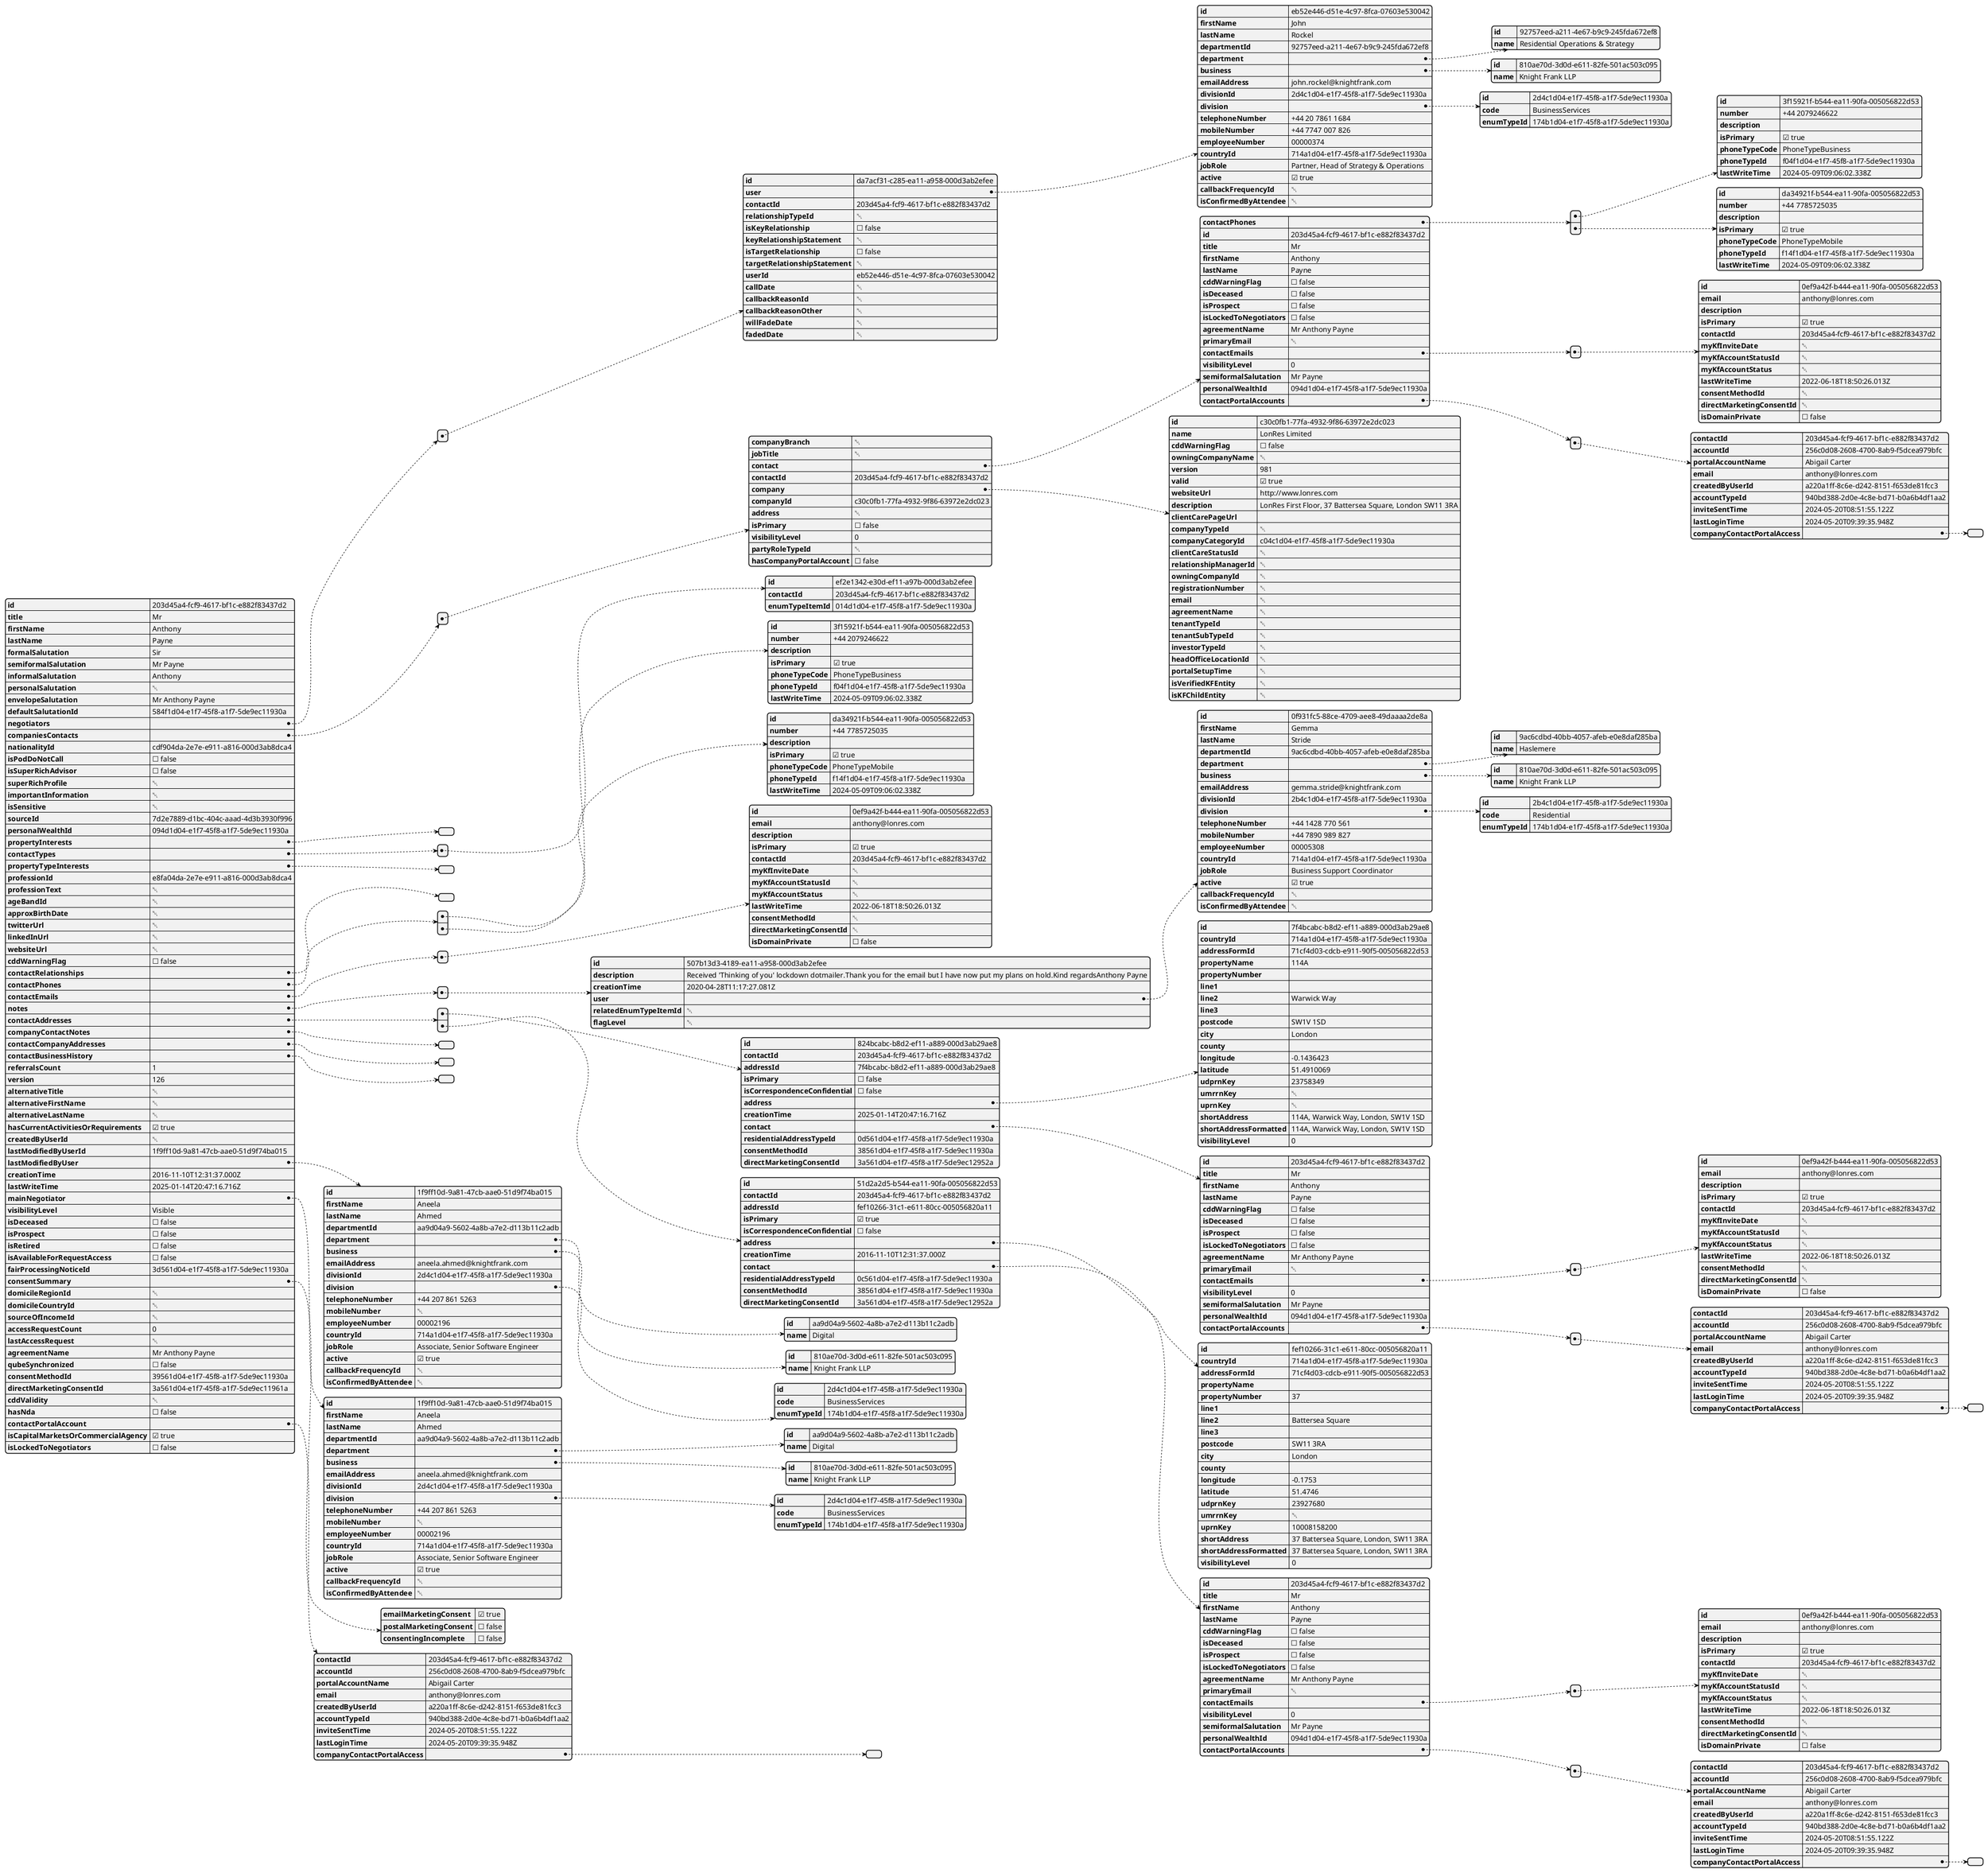 @startjson Contact Request
{
    "id": "203d45a4-fcf9-4617-bf1c-e882f83437d2",
    "title": "Mr",
    "firstName": "Anthony",
    "lastName": "Payne",
    "formalSalutation": "Sir",
    "semiformalSalutation": "Mr Payne",
    "informalSalutation": "Anthony",
    "personalSalutation": null,
    "envelopeSalutation": "Mr Anthony Payne",
    "defaultSalutationId": "584f1d04-e1f7-45f8-a1f7-5de9ec11930a",
    "negotiators": [
        {
            "id": "da7acf31-c285-ea11-a958-000d3ab2efee",
            "user": {
                "id": "eb52e446-d51e-4c97-8fca-07603e530042",
                "firstName": "John",
                "lastName": "Rockel",
                "departmentId": "92757eed-a211-4e67-b9c9-245fda672ef8",
                "department": {
                    "id": "92757eed-a211-4e67-b9c9-245fda672ef8",
                    "name": "Residential Operations & Strategy"
                },
                "business": {
                    "id": "810ae70d-3d0d-e611-82fe-501ac503c095",
                    "name": "Knight Frank LLP"
                },
                "emailAddress": "john.rockel@knightfrank.com",
                "divisionId": "2d4c1d04-e1f7-45f8-a1f7-5de9ec11930a",
                "division": {
                    "id": "2d4c1d04-e1f7-45f8-a1f7-5de9ec11930a",
                    "code": "BusinessServices",
                    "enumTypeId": "174b1d04-e1f7-45f8-a1f7-5de9ec11930a"
                },
                "telephoneNumber": "+44 20 7861 1684",
                "mobileNumber": "+44 7747 007 826",
                "employeeNumber": "00000374",
                "countryId": "714a1d04-e1f7-45f8-a1f7-5de9ec11930a",
                "jobRole": "Partner, Head of Strategy & Operations",
                "active": true,
                "callbackFrequencyId": null,
                "isConfirmedByAttendee": null
            },
            "contactId": "203d45a4-fcf9-4617-bf1c-e882f83437d2",
            "relationshipTypeId": null,
            "isKeyRelationship": false,
            "keyRelationshipStatement": null,
            "isTargetRelationship": false,
            "targetRelationshipStatement": null,
            "userId": "eb52e446-d51e-4c97-8fca-07603e530042",
            "callDate": null,
            "callbackReasonId": null,
            "callbackReasonOther": null,
            "willFadeDate": null,
            "fadedDate": null
        }
    ],
    "companiesContacts": [
        {
            "companyBranch": null,
            "jobTitle": null,
            "contact": {
                "contactPhones": [
                    {
                        "id": "3f15921f-b544-ea11-90fa-005056822d53",
                        "number": "+44 2079246622",
                        "description": "",
                        "isPrimary": true,
                        "phoneTypeCode": "PhoneTypeBusiness",
                        "phoneTypeId": "f04f1d04-e1f7-45f8-a1f7-5de9ec11930a",
                        "lastWriteTime": "2024-05-09T09:06:02.338Z"
                    },
                    {
                        "id": "da34921f-b544-ea11-90fa-005056822d53",
                        "number": "+44 7785725035",
                        "description": "",
                        "isPrimary": true,
                        "phoneTypeCode": "PhoneTypeMobile",
                        "phoneTypeId": "f14f1d04-e1f7-45f8-a1f7-5de9ec11930a",
                        "lastWriteTime": "2024-05-09T09:06:02.338Z"
                    }
                ],
                "id": "203d45a4-fcf9-4617-bf1c-e882f83437d2",
                "title": "Mr",
                "firstName": "Anthony",
                "lastName": "Payne",
                "cddWarningFlag": false,
                "isDeceased": false,
                "isProspect": false,
                "isLockedToNegotiators": false,
                "agreementName": "Mr Anthony Payne",
                "primaryEmail": null,
                "contactEmails": [
                    {
                        "id": "0ef9a42f-b444-ea11-90fa-005056822d53",
                        "email": "anthony@lonres.com",
                        "description": "",
                        "isPrimary": true,
                        "contactId": "203d45a4-fcf9-4617-bf1c-e882f83437d2",
                        "myKfInviteDate": null,
                        "myKfAccountStatusId": null,
                        "myKfAccountStatus": null,
                        "lastWriteTime": "2022-06-18T18:50:26.013Z",
                        "consentMethodId": null,
                        "directMarketingConsentId": null,
                        "isDomainPrivate": false
                    }
                ],
                "visibilityLevel": 0,
                "semiformalSalutation": "Mr Payne",
                "personalWealthId": "094d1d04-e1f7-45f8-a1f7-5de9ec11930a",
                "contactPortalAccounts": [
                    {
                        "contactId": "203d45a4-fcf9-4617-bf1c-e882f83437d2",
                        "accountId": "256c0d08-2608-4700-8ab9-f5dcea979bfc",
                        "portalAccountName": "Abigail Carter",
                        "email": "anthony@lonres.com",
                        "createdByUserId": "a220a1ff-8c6e-d242-8151-f653de81fcc3",
                        "accountTypeId": "940bd388-2d0e-4c8e-bd71-b0a6b4df1aa2",
                        "inviteSentTime": "2024-05-20T08:51:55.122Z",
                        "lastLoginTime": "2024-05-20T09:39:35.948Z",
                        "companyContactPortalAccess": []
                    }
                ]
            },
            "contactId": "203d45a4-fcf9-4617-bf1c-e882f83437d2",
            "company": {
                "id": "c30c0fb1-77fa-4932-9f86-63972e2dc023",
                "name": "LonRes Limited",
                "cddWarningFlag": false,
                "owningCompanyName": null,
                "version": 981,
                "valid": true,
                "websiteUrl": "http://www.lonres.com",
                "description": "LonRes \r\nFirst Floor, 37 Battersea Square, \r\nLondon SW11 3RA",
                "clientCarePageUrl": "",
                "companyTypeId": null,
                "companyCategoryId": "c04c1d04-e1f7-45f8-a1f7-5de9ec11930a",
                "clientCareStatusId": null,
                "relationshipManagerId": null,
                "owningCompanyId": null,
                "registrationNumber": null,
                "email": null,
                "agreementName": null,
                "tenantTypeId": null,
                "tenantSubTypeId": null,
                "investorTypeId": null,
                "headOfficeLocationId": null,
                "portalSetupTime": null,
                "isVerifiedKFEntity": null,
                "isKFChildEntity": null
            },
            "companyId": "c30c0fb1-77fa-4932-9f86-63972e2dc023",
            "address": null,
            "isPrimary": false,
            "visibilityLevel": 0,
            "partyRoleTypeId": null,
            "hasCompanyPortalAccount": false
        }
    ],
    "nationalityId": "cdf904da-2e7e-e911-a816-000d3ab8dca4",
    "isPodDoNotCall": false,
    "isSuperRichAdvisor": false,
    "superRichProfile": null,
    "importantInformation": null,
    "isSensitive": null,
    "sourceId": "7d2e7889-d1bc-404c-aaad-4d3b3930f996",
    "personalWealthId": "094d1d04-e1f7-45f8-a1f7-5de9ec11930a",
    "propertyInterests": [],
    "contactTypes": [
        {
            "id": "ef2e1342-e30d-ef11-a97b-000d3ab2efee",
            "contactId": "203d45a4-fcf9-4617-bf1c-e882f83437d2",
            "enumTypeItemId": "014d1d04-e1f7-45f8-a1f7-5de9ec11930a"
        }
    ],
    "propertyTypeInterests": [],
    "professionId": "e8fa04da-2e7e-e911-a816-000d3ab8dca4",
    "professionText": null,
    "ageBandId": null,
    "approxBirthDate": null,
    "twitterUrl": null,
    "linkedInUrl": null,
    "websiteUrl": null,
    "cddWarningFlag": false,
    "contactRelationships": [],
    "contactPhones": [
        {
            "id": "3f15921f-b544-ea11-90fa-005056822d53",
            "number": "+44 2079246622",
            "description": "",
            "isPrimary": true,
            "phoneTypeCode": "PhoneTypeBusiness",
            "phoneTypeId": "f04f1d04-e1f7-45f8-a1f7-5de9ec11930a",
            "lastWriteTime": "2024-05-09T09:06:02.338Z"
        },
        {
            "id": "da34921f-b544-ea11-90fa-005056822d53",
            "number": "+44 7785725035",
            "description": "",
            "isPrimary": true,
            "phoneTypeCode": "PhoneTypeMobile",
            "phoneTypeId": "f14f1d04-e1f7-45f8-a1f7-5de9ec11930a",
            "lastWriteTime": "2024-05-09T09:06:02.338Z"
        }
    ],
    "contactEmails": [
        {
            "id": "0ef9a42f-b444-ea11-90fa-005056822d53",
            "email": "anthony@lonres.com",
            "description": "",
            "isPrimary": true,
            "contactId": "203d45a4-fcf9-4617-bf1c-e882f83437d2",
            "myKfInviteDate": null,
            "myKfAccountStatusId": null,
            "myKfAccountStatus": null,
            "lastWriteTime": "2022-06-18T18:50:26.013Z",
            "consentMethodId": null,
            "directMarketingConsentId": null,
            "isDomainPrivate": false
        }
    ],
    "notes": [
        {
            "id": "507b13d3-4189-ea11-a958-000d3ab2efee",
            "description": "Received 'Thinking of you' lockdown dotmailer.\nThank you for the email but I have now put my plans on hold.\n\nKind regards\n\nAnthony Payne",
            "creationTime": "2020-04-28T11:17:27.081Z",
            "user": {
                "id": "0f931fc5-88ce-4709-aee8-49daaaa2de8a",
                "firstName": "Gemma",
                "lastName": "Stride",
                "departmentId": "9ac6cdbd-40bb-4057-afeb-e0e8daf285ba",
                "department": {
                    "id": "9ac6cdbd-40bb-4057-afeb-e0e8daf285ba",
                    "name": "Haslemere"
                },
                "business": {
                    "id": "810ae70d-3d0d-e611-82fe-501ac503c095",
                    "name": "Knight Frank LLP"
                },
                "emailAddress": "gemma.stride@knightfrank.com",
                "divisionId": "2b4c1d04-e1f7-45f8-a1f7-5de9ec11930a",
                "division": {
                    "id": "2b4c1d04-e1f7-45f8-a1f7-5de9ec11930a",
                    "code": "Residential",
                    "enumTypeId": "174b1d04-e1f7-45f8-a1f7-5de9ec11930a"
                },
                "telephoneNumber": "+44 1428 770 561",
                "mobileNumber": "+44 7890 989 827",
                "employeeNumber": "00005308",
                "countryId": "714a1d04-e1f7-45f8-a1f7-5de9ec11930a",
                "jobRole": "Business Support Coordinator",
                "active": true,
                "callbackFrequencyId": null,
                "isConfirmedByAttendee": null
            },
            "relatedEnumTypeItemId": null,
            "flagLevel": null
        }
    ],
    "contactAddresses": [
        {
            "id": "824bcabc-b8d2-ef11-a889-000d3ab29ae8",
            "contactId": "203d45a4-fcf9-4617-bf1c-e882f83437d2",
            "addressId": "7f4bcabc-b8d2-ef11-a889-000d3ab29ae8",
            "isPrimary": false,
            "isCorrespondenceConfidential": false,
            "address": {
                "id": "7f4bcabc-b8d2-ef11-a889-000d3ab29ae8",
                "countryId": "714a1d04-e1f7-45f8-a1f7-5de9ec11930a",
                "addressFormId": "71cf4d03-cdcb-e911-90f5-005056822d53",
                "propertyName": "114A",
                "propertyNumber": "",
                "line1": "",
                "line2": "Warwick Way",
                "line3": "",
                "postcode": "SW1V 1SD",
                "city": "London",
                "county": "",
                "longitude": -0.1436423,
                "latitude": 51.4910069,
                "udprnKey": "23758349",
                "umrrnKey": null,
                "uprnKey": null,
                "shortAddress": "114A, Warwick Way, London, SW1V 1SD",
                "shortAddressFormatted": "114A, Warwick Way, London, SW1V 1SD",
                "visibilityLevel": 0
            },
            "creationTime": "2025-01-14T20:47:16.716Z",
            "contact": {
                "id": "203d45a4-fcf9-4617-bf1c-e882f83437d2",
                "title": "Mr",
                "firstName": "Anthony",
                "lastName": "Payne",
                "cddWarningFlag": false,
                "isDeceased": false,
                "isProspect": false,
                "isLockedToNegotiators": false,
                "agreementName": "Mr Anthony Payne",
                "primaryEmail": null,
                "contactEmails": [
                    {
                        "id": "0ef9a42f-b444-ea11-90fa-005056822d53",
                        "email": "anthony@lonres.com",
                        "description": "",
                        "isPrimary": true,
                        "contactId": "203d45a4-fcf9-4617-bf1c-e882f83437d2",
                        "myKfInviteDate": null,
                        "myKfAccountStatusId": null,
                        "myKfAccountStatus": null,
                        "lastWriteTime": "2022-06-18T18:50:26.013Z",
                        "consentMethodId": null,
                        "directMarketingConsentId": null,
                        "isDomainPrivate": false
                    }
                ],
                "visibilityLevel": 0,
                "semiformalSalutation": "Mr Payne",
                "personalWealthId": "094d1d04-e1f7-45f8-a1f7-5de9ec11930a",
                "contactPortalAccounts": [
                    {
                        "contactId": "203d45a4-fcf9-4617-bf1c-e882f83437d2",
                        "accountId": "256c0d08-2608-4700-8ab9-f5dcea979bfc",
                        "portalAccountName": "Abigail Carter",
                        "email": "anthony@lonres.com",
                        "createdByUserId": "a220a1ff-8c6e-d242-8151-f653de81fcc3",
                        "accountTypeId": "940bd388-2d0e-4c8e-bd71-b0a6b4df1aa2",
                        "inviteSentTime": "2024-05-20T08:51:55.122Z",
                        "lastLoginTime": "2024-05-20T09:39:35.948Z",
                        "companyContactPortalAccess": []
                    }
                ]
            },
            "residentialAddressTypeId": "0d561d04-e1f7-45f8-a1f7-5de9ec11930a",
            "consentMethodId": "38561d04-e1f7-45f8-a1f7-5de9ec11930a",
            "directMarketingConsentId": "3a561d04-e1f7-45f8-a1f7-5de9ec12952a"
        },
        {
            "id": "51d2a2d5-b544-ea11-90fa-005056822d53",
            "contactId": "203d45a4-fcf9-4617-bf1c-e882f83437d2",
            "addressId": "fef10266-31c1-e611-80cc-005056820a11",
            "isPrimary": true,
            "isCorrespondenceConfidential": false,
            "address": {
                "id": "fef10266-31c1-e611-80cc-005056820a11",
                "countryId": "714a1d04-e1f7-45f8-a1f7-5de9ec11930a",
                "addressFormId": "71cf4d03-cdcb-e911-90f5-005056822d53",
                "propertyName": "",
                "propertyNumber": "37",
                "line1": "",
                "line2": "Battersea Square",
                "line3": "",
                "postcode": "SW11 3RA",
                "city": "London",
                "county": "",
                "longitude": -0.1753,
                "latitude": 51.4746,
                "udprnKey": "23927680",
                "umrrnKey": null,
                "uprnKey": "10008158200",
                "shortAddress": "37 Battersea Square, London, SW11 3RA",
                "shortAddressFormatted": "37 Battersea Square, London, SW11 3RA",
                "visibilityLevel": 0
            },
            "creationTime": "2016-11-10T12:31:37.000Z",
            "contact": {
                "id": "203d45a4-fcf9-4617-bf1c-e882f83437d2",
                "title": "Mr",
                "firstName": "Anthony",
                "lastName": "Payne",
                "cddWarningFlag": false,
                "isDeceased": false,
                "isProspect": false,
                "isLockedToNegotiators": false,
                "agreementName": "Mr Anthony Payne",
                "primaryEmail": null,
                "contactEmails": [
                    {
                        "id": "0ef9a42f-b444-ea11-90fa-005056822d53",
                        "email": "anthony@lonres.com",
                        "description": "",
                        "isPrimary": true,
                        "contactId": "203d45a4-fcf9-4617-bf1c-e882f83437d2",
                        "myKfInviteDate": null,
                        "myKfAccountStatusId": null,
                        "myKfAccountStatus": null,
                        "lastWriteTime": "2022-06-18T18:50:26.013Z",
                        "consentMethodId": null,
                        "directMarketingConsentId": null,
                        "isDomainPrivate": false
                    }
                ],
                "visibilityLevel": 0,
                "semiformalSalutation": "Mr Payne",
                "personalWealthId": "094d1d04-e1f7-45f8-a1f7-5de9ec11930a",
                "contactPortalAccounts": [
                    {
                        "contactId": "203d45a4-fcf9-4617-bf1c-e882f83437d2",
                        "accountId": "256c0d08-2608-4700-8ab9-f5dcea979bfc",
                        "portalAccountName": "Abigail Carter",
                        "email": "anthony@lonres.com",
                        "createdByUserId": "a220a1ff-8c6e-d242-8151-f653de81fcc3",
                        "accountTypeId": "940bd388-2d0e-4c8e-bd71-b0a6b4df1aa2",
                        "inviteSentTime": "2024-05-20T08:51:55.122Z",
                        "lastLoginTime": "2024-05-20T09:39:35.948Z",
                        "companyContactPortalAccess": []
                    }
                ]
            },
            "residentialAddressTypeId": "0c561d04-e1f7-45f8-a1f7-5de9ec11930a",
            "consentMethodId": "38561d04-e1f7-45f8-a1f7-5de9ec11930a",
            "directMarketingConsentId": "3a561d04-e1f7-45f8-a1f7-5de9ec12952a"
        }
    ],
    "companyContactNotes": [],
    "contactCompanyAddresses": [],
    "contactBusinessHistory": [],
    "referralsCount": 1,
    "version": 126,
    "alternativeTitle": null,
    "alternativeFirstName": null,
    "alternativeLastName": null,
    "hasCurrentActivitiesOrRequirements": true,
    "createdByUserId": null,
    "lastModifiedByUserId": "1f9ff10d-9a81-47cb-aae0-51d9f74ba015",
    "lastModifiedByUser": {
        "id": "1f9ff10d-9a81-47cb-aae0-51d9f74ba015",
        "firstName": "Aneela",
        "lastName": "Ahmed",
        "departmentId": "aa9d04a9-5602-4a8b-a7e2-d113b11c2adb",
        "department": {
            "id": "aa9d04a9-5602-4a8b-a7e2-d113b11c2adb",
            "name": "Digital"
        },
        "business": {
            "id": "810ae70d-3d0d-e611-82fe-501ac503c095",
            "name": "Knight Frank LLP"
        },
        "emailAddress": "aneela.ahmed@knightfrank.com",
        "divisionId": "2d4c1d04-e1f7-45f8-a1f7-5de9ec11930a",
        "division": {
            "id": "2d4c1d04-e1f7-45f8-a1f7-5de9ec11930a",
            "code": "BusinessServices",
            "enumTypeId": "174b1d04-e1f7-45f8-a1f7-5de9ec11930a"
        },
        "telephoneNumber": "+44 207 861 5263",
        "mobileNumber": null,
        "employeeNumber": "00002196",
        "countryId": "714a1d04-e1f7-45f8-a1f7-5de9ec11930a",
        "jobRole": "Associate, Senior Software Engineer",
        "active": true,
        "callbackFrequencyId": null,
        "isConfirmedByAttendee": null
    },
    "creationTime": "2016-11-10T12:31:37.000Z",
    "lastWriteTime": "2025-01-14T20:47:16.716Z",
    "mainNegotiator": {
        "id": "1f9ff10d-9a81-47cb-aae0-51d9f74ba015",
        "firstName": "Aneela",
        "lastName": "Ahmed",
        "departmentId": "aa9d04a9-5602-4a8b-a7e2-d113b11c2adb",
        "department": {
            "id": "aa9d04a9-5602-4a8b-a7e2-d113b11c2adb",
            "name": "Digital"
        },
        "business": {
            "id": "810ae70d-3d0d-e611-82fe-501ac503c095",
            "name": "Knight Frank LLP"
        },
        "emailAddress": "aneela.ahmed@knightfrank.com",
        "divisionId": "2d4c1d04-e1f7-45f8-a1f7-5de9ec11930a",
        "division": {
            "id": "2d4c1d04-e1f7-45f8-a1f7-5de9ec11930a",
            "code": "BusinessServices",
            "enumTypeId": "174b1d04-e1f7-45f8-a1f7-5de9ec11930a"
        },
        "telephoneNumber": "+44 207 861 5263",
        "mobileNumber": null,
        "employeeNumber": "00002196",
        "countryId": "714a1d04-e1f7-45f8-a1f7-5de9ec11930a",
        "jobRole": "Associate, Senior Software Engineer",
        "active": true,
        "callbackFrequencyId": null,
        "isConfirmedByAttendee": null
    },
    "visibilityLevel": "Visible",
    "isDeceased": false,
    "isProspect": false,
    "isRetired": false,
    "isAvailableForRequestAccess": false,
    "fairProcessingNoticeId": "3d561d04-e1f7-45f8-a1f7-5de9ec11930a",
    "consentSummary": {
        "emailMarketingConsent": true,
        "postalMarketingConsent": false,
        "consentingIncomplete": false
    },
    "domicileRegionId": null,
    "domicileCountryId": null,
    "sourceOfIncomeId": null,
    "accessRequestCount": 0,
    "lastAccessRequest": null,
    "agreementName": "Mr Anthony Payne",
    "qubeSynchronized": false,
    "consentMethodId": "39561d04-e1f7-45f8-a1f7-5de9ec11930a",
    "directMarketingConsentId": "3a561d04-e1f7-45f8-a1f7-5de9ec11961a",
    "cddValidity": null,
    "hasNda": false,
    "contactPortalAccount": {
        "contactId": "203d45a4-fcf9-4617-bf1c-e882f83437d2",
        "accountId": "256c0d08-2608-4700-8ab9-f5dcea979bfc",
        "portalAccountName": "Abigail Carter",
        "email": "anthony@lonres.com",
        "createdByUserId": "a220a1ff-8c6e-d242-8151-f653de81fcc3",
        "accountTypeId": "940bd388-2d0e-4c8e-bd71-b0a6b4df1aa2",
        "inviteSentTime": "2024-05-20T08:51:55.122Z",
        "lastLoginTime": "2024-05-20T09:39:35.948Z",
        "companyContactPortalAccess": []
    },
    "isCapitalMarketsOrCommercialAgency": true,
    "isLockedToNegotiators": false
}
@endjson